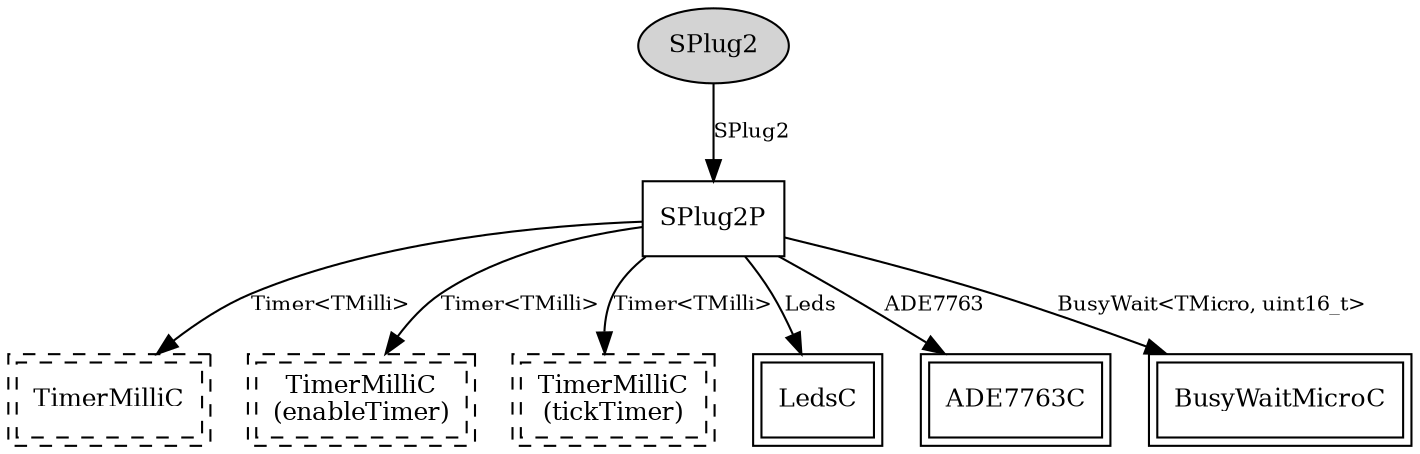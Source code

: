 digraph "SPlug2C" {
  n0x40949e78 [shape=ellipse, style=filled, label="SPlug2", fontsize=12];
  "SPlug2P" [fontsize=12, shape=box, URL="../chtml/SPlug2P.html"];
  "SPlug2P" [fontsize=12, shape=box, URL="../chtml/SPlug2P.html"];
  "SPlug2C.TimerMilliC" [fontsize=12, shape=box,peripheries=2, style=dashed, label="TimerMilliC", URL="../chtml/tos.system.TimerMilliC.html"];
  "SPlug2P" [fontsize=12, shape=box, URL="../chtml/SPlug2P.html"];
  "SPlug2C.enableTimer" [fontsize=12, shape=box,peripheries=2, style=dashed, label="TimerMilliC\n(enableTimer)", URL="../chtml/tos.system.TimerMilliC.html"];
  "SPlug2P" [fontsize=12, shape=box, URL="../chtml/SPlug2P.html"];
  "SPlug2C.tickTimer" [fontsize=12, shape=box,peripheries=2, style=dashed, label="TimerMilliC\n(tickTimer)", URL="../chtml/tos.system.TimerMilliC.html"];
  "SPlug2P" [fontsize=12, shape=box, URL="../chtml/SPlug2P.html"];
  "LedsC" [fontsize=12, shape=box,peripheries=2, URL="../chtml/tos.system.LedsC.html"];
  "SPlug2P" [fontsize=12, shape=box, URL="../chtml/SPlug2P.html"];
  "ADE7763C" [fontsize=12, shape=box,peripheries=2, URL="../chtml/..spi.ADE7763C.html"];
  "SPlug2P" [fontsize=12, shape=box, URL="../chtml/SPlug2P.html"];
  "BusyWaitMicroC" [fontsize=12, shape=box,peripheries=2, URL="../chtml/tos.chips.msp430.timer.BusyWaitMicroC.html"];
  "n0x40949e78" -> "SPlug2P" [label="SPlug2", URL="../ihtml/SPlug2.html", fontsize=10];
  "SPlug2P" -> "SPlug2C.TimerMilliC" [label="Timer<TMilli>", URL="../ihtml/tos.lib.timer.Timer.html", fontsize=10];
  "SPlug2P" -> "SPlug2C.enableTimer" [label="Timer<TMilli>", URL="../ihtml/tos.lib.timer.Timer.html", fontsize=10];
  "SPlug2P" -> "SPlug2C.tickTimer" [label="Timer<TMilli>", URL="../ihtml/tos.lib.timer.Timer.html", fontsize=10];
  "SPlug2P" -> "LedsC" [label="Leds", URL="../ihtml/tos.interfaces.Leds.html", fontsize=10];
  "SPlug2P" -> "ADE7763C" [label="ADE7763", URL="../ihtml/..spi.ADE7763.html", fontsize=10];
  "SPlug2P" -> "BusyWaitMicroC" [label="BusyWait<TMicro, uint16_t>", URL="../ihtml/tos.lib.timer.BusyWait.html", fontsize=10];
}
